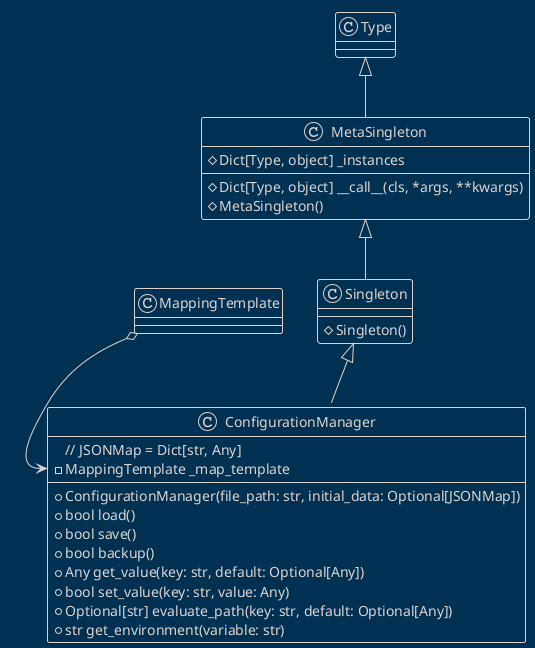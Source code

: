 @startuml ConfigurationManager
!theme blueprint

' docs/diagrams/plantuml/configuration_manager.puml

class MetaSingleton extends Type {
    # Dict[Type, object] _instances
    # Dict[Type, object] __call__(cls, *args, **kwargs)
    # MetaSingleton()
}

class Singleton extends MetaSingleton {
    # Singleton()
}

class ConfigurationManager extends Singleton {
    // JSONMap = Dict[str, Any]
    - MappingTemplate _map_template
    + ConfigurationManager(file_path: str, initial_data: Optional[JSONMap])
    + bool load()
    + bool save()
    + bool backup()
    + Any get_value(key: str, default: Optional[Any])
    + bool set_value(key: str, value: Any)
    + Optional[str] evaluate_path(key: str, default: Optional[Any])
    + str get_environment(variable: str)
}

MappingTemplate o--> ConfigurationManager::map_template
@enduml